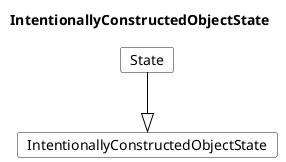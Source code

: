 @startuml
Title IntentionallyConstructedObjectState 

Card IntentionallyConstructedObjectState #fff [
IntentionallyConstructedObjectState
]
Card State #fff [
State
]
State --|> IntentionallyConstructedObjectState  #000 
@enduml